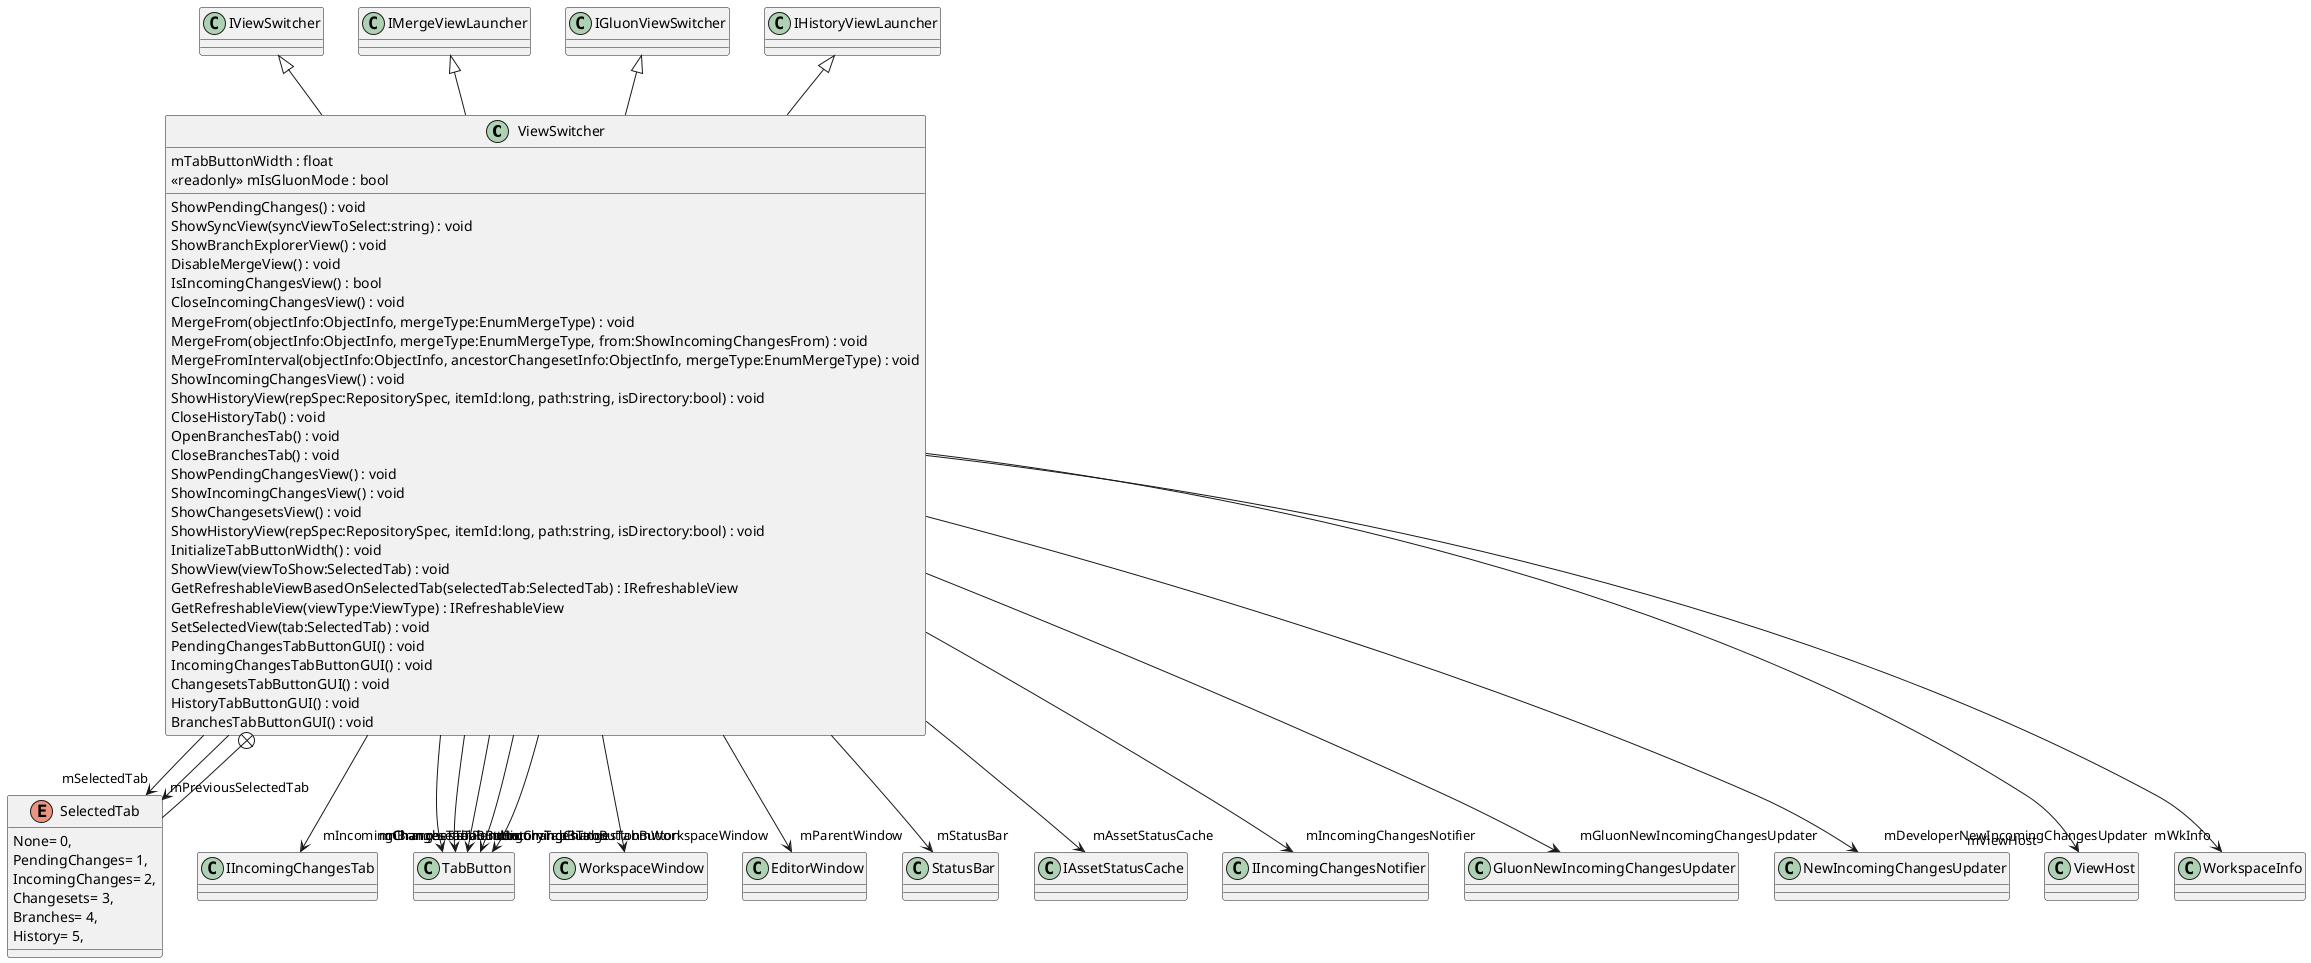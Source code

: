 @startuml
class ViewSwitcher {
    ShowPendingChanges() : void
    ShowSyncView(syncViewToSelect:string) : void
    ShowBranchExplorerView() : void
    DisableMergeView() : void
    IsIncomingChangesView() : bool
    CloseIncomingChangesView() : void
    MergeFrom(objectInfo:ObjectInfo, mergeType:EnumMergeType) : void
    MergeFrom(objectInfo:ObjectInfo, mergeType:EnumMergeType, from:ShowIncomingChangesFrom) : void
    MergeFromInterval(objectInfo:ObjectInfo, ancestorChangesetInfo:ObjectInfo, mergeType:EnumMergeType) : void
    ShowIncomingChangesView() : void
    ShowHistoryView(repSpec:RepositorySpec, itemId:long, path:string, isDirectory:bool) : void
    CloseHistoryTab() : void
    OpenBranchesTab() : void
    CloseBranchesTab() : void
    ShowPendingChangesView() : void
    ShowIncomingChangesView() : void
    ShowChangesetsView() : void
    ShowHistoryView(repSpec:RepositorySpec, itemId:long, path:string, isDirectory:bool) : void
    InitializeTabButtonWidth() : void
    ShowView(viewToShow:SelectedTab) : void
    GetRefreshableViewBasedOnSelectedTab(selectedTab:SelectedTab) : IRefreshableView
    GetRefreshableView(viewType:ViewType) : IRefreshableView
    SetSelectedView(tab:SelectedTab) : void
    PendingChangesTabButtonGUI() : void
    IncomingChangesTabButtonGUI() : void
    ChangesetsTabButtonGUI() : void
    HistoryTabButtonGUI() : void
    BranchesTabButtonGUI() : void
    mTabButtonWidth : float
    <<readonly>> mIsGluonMode : bool
}
enum SelectedTab {
    None= 0,
    PendingChanges= 1,
    IncomingChanges= 2,
    Changesets= 3,
    Branches= 4,
    History= 5,
}
IViewSwitcher <|-- ViewSwitcher
IMergeViewLauncher <|-- ViewSwitcher
IGluonViewSwitcher <|-- ViewSwitcher
IHistoryViewLauncher <|-- ViewSwitcher
ViewSwitcher --> "mIncomingChangesTab" IIncomingChangesTab
ViewSwitcher --> "mSelectedTab" SelectedTab
ViewSwitcher --> "mPreviousSelectedTab" SelectedTab
ViewSwitcher --> "mPendingChangesTabButton" TabButton
ViewSwitcher --> "mChangesetsTabButton" TabButton
ViewSwitcher --> "mIncomingChangesTabButton" TabButton
ViewSwitcher --> "mHistoryTabButton" TabButton
ViewSwitcher --> "mBranchesTabButton" TabButton
ViewSwitcher --> "mWorkspaceWindow" WorkspaceWindow
ViewSwitcher --> "mParentWindow" EditorWindow
ViewSwitcher --> "mStatusBar" StatusBar
ViewSwitcher --> "mAssetStatusCache" IAssetStatusCache
ViewSwitcher --> "mIncomingChangesNotifier" IIncomingChangesNotifier
ViewSwitcher --> "mGluonNewIncomingChangesUpdater" GluonNewIncomingChangesUpdater
ViewSwitcher --> "mDeveloperNewIncomingChangesUpdater" NewIncomingChangesUpdater
ViewSwitcher --> "mViewHost" ViewHost
ViewSwitcher --> "mWkInfo" WorkspaceInfo
ViewSwitcher +-- SelectedTab
@enduml
